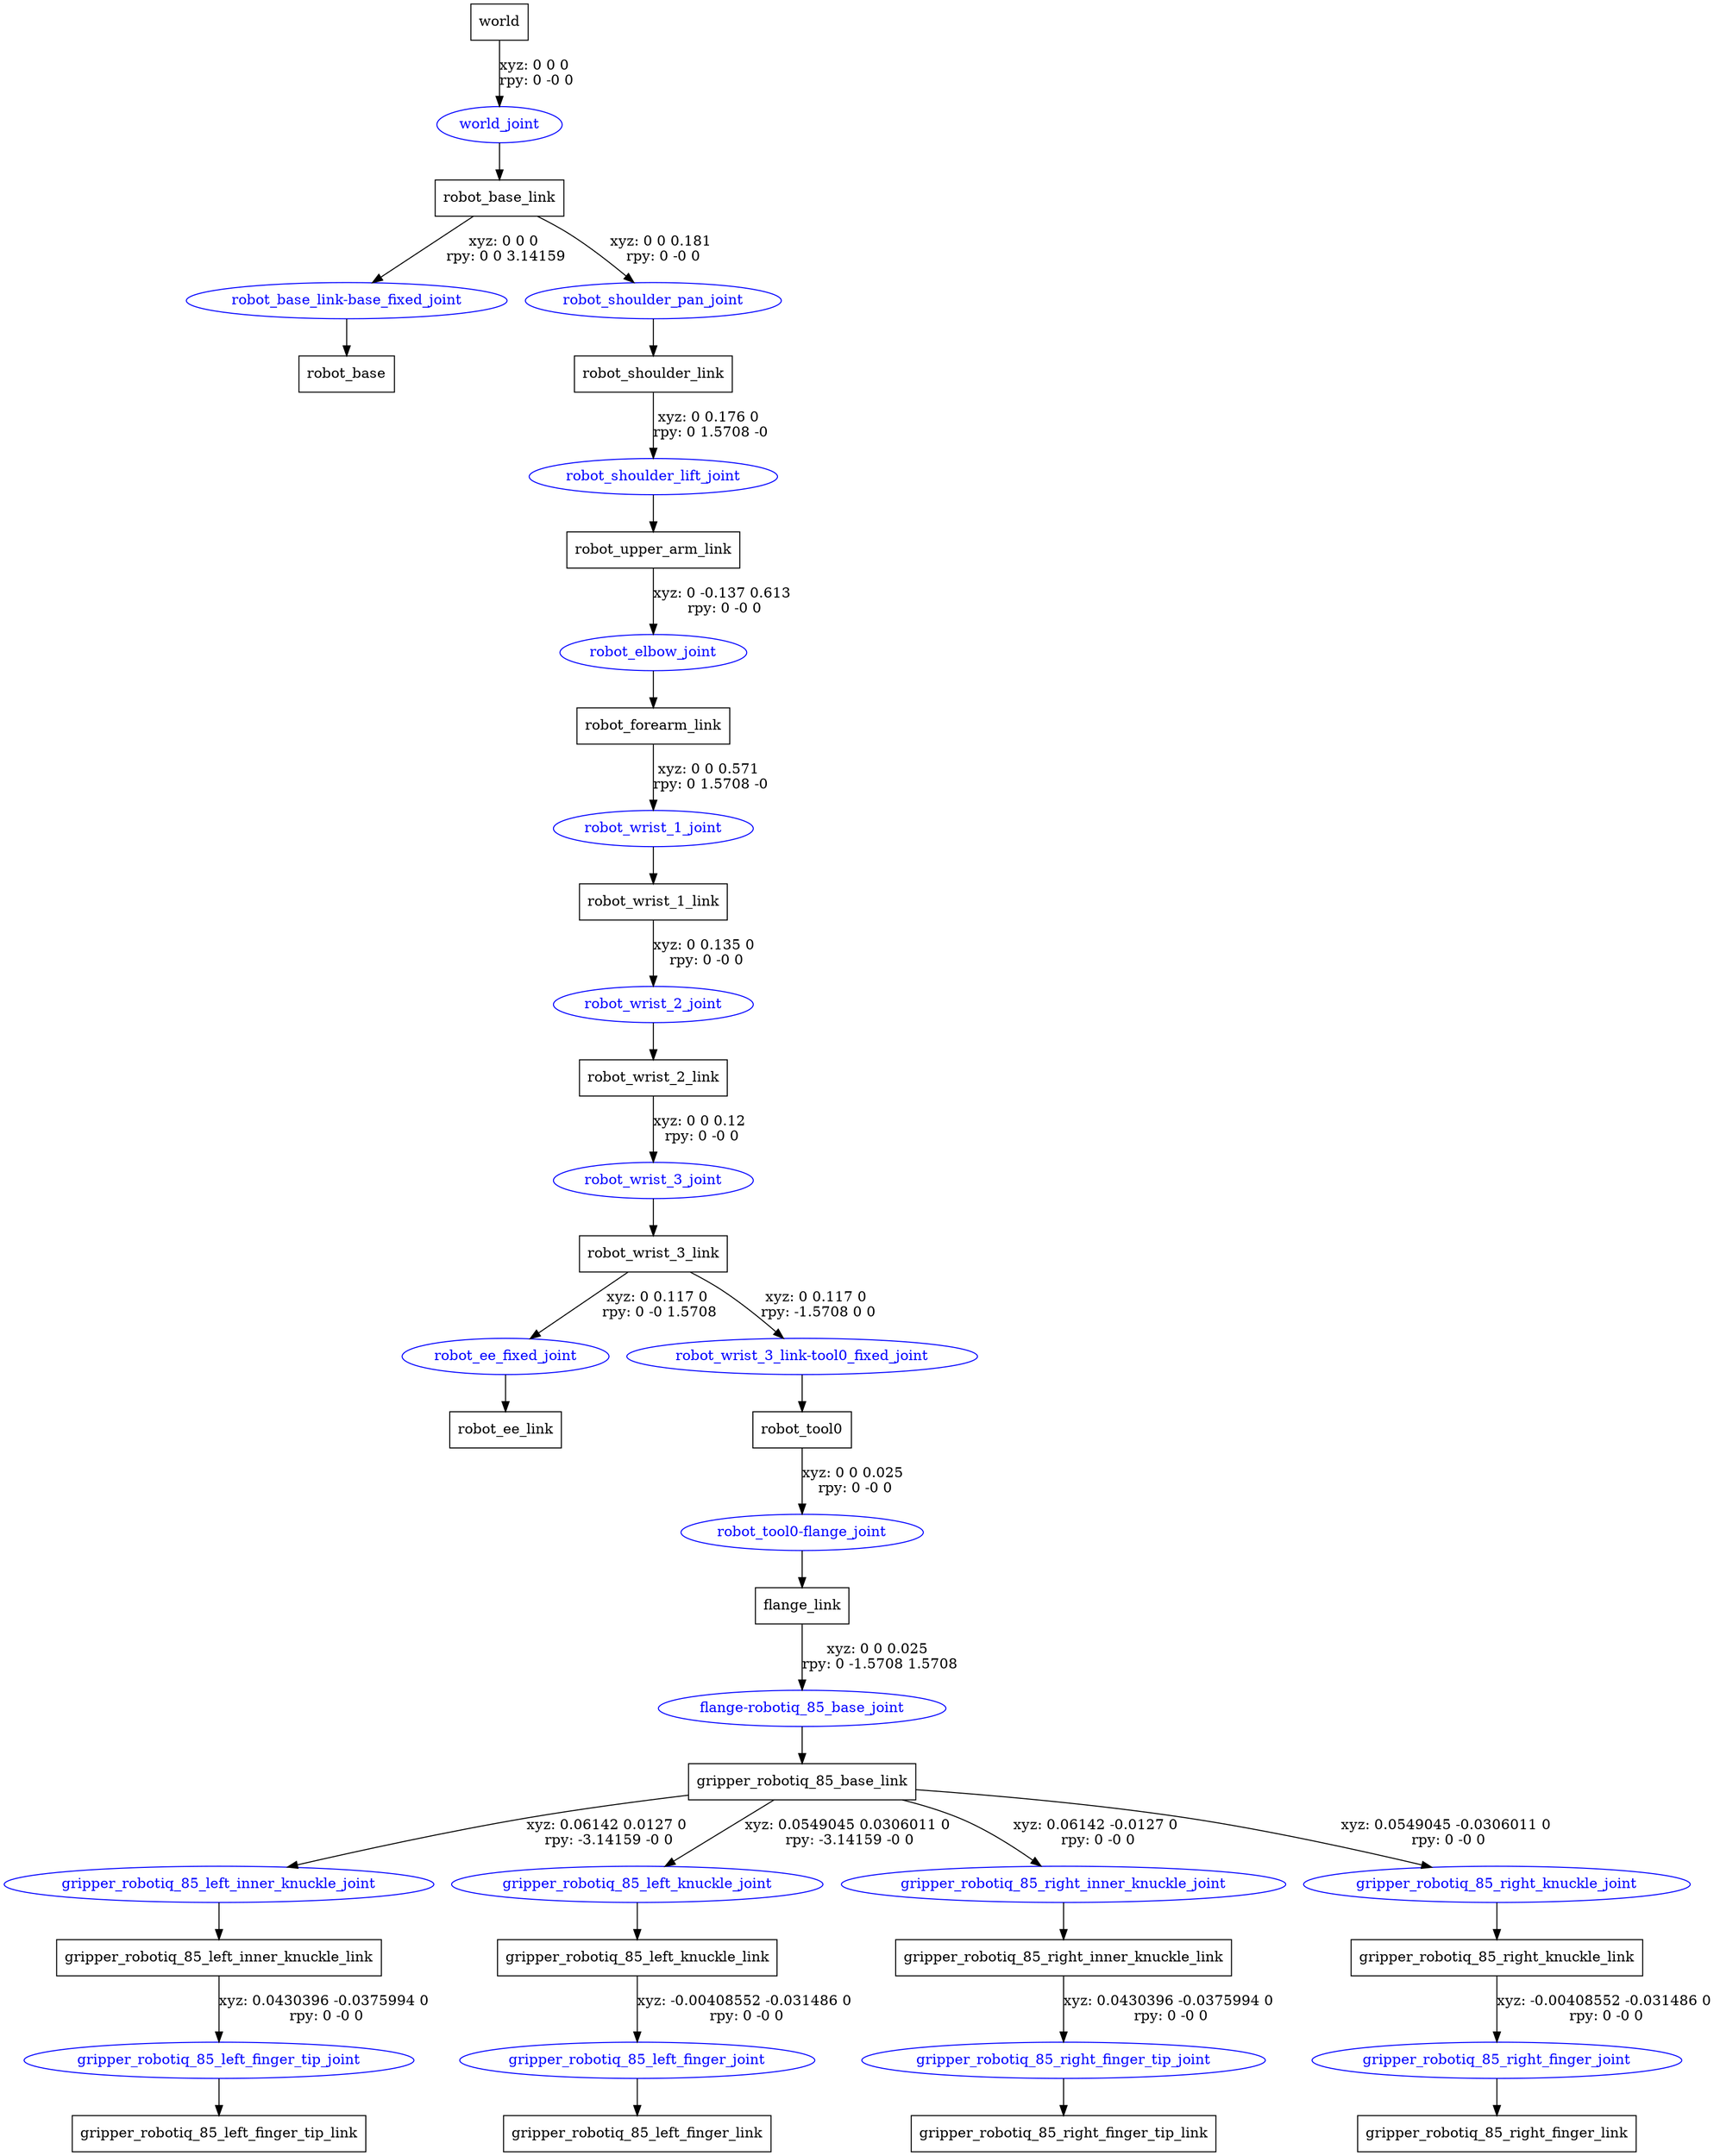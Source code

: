 digraph G {
node [shape=box];
"world" [label="world"];
"robot_base_link" [label="robot_base_link"];
"robot_base" [label="robot_base"];
"robot_shoulder_link" [label="robot_shoulder_link"];
"robot_upper_arm_link" [label="robot_upper_arm_link"];
"robot_forearm_link" [label="robot_forearm_link"];
"robot_wrist_1_link" [label="robot_wrist_1_link"];
"robot_wrist_2_link" [label="robot_wrist_2_link"];
"robot_wrist_3_link" [label="robot_wrist_3_link"];
"robot_ee_link" [label="robot_ee_link"];
"robot_tool0" [label="robot_tool0"];
"flange_link" [label="flange_link"];
"gripper_robotiq_85_base_link" [label="gripper_robotiq_85_base_link"];
"gripper_robotiq_85_left_inner_knuckle_link" [label="gripper_robotiq_85_left_inner_knuckle_link"];
"gripper_robotiq_85_left_finger_tip_link" [label="gripper_robotiq_85_left_finger_tip_link"];
"gripper_robotiq_85_left_knuckle_link" [label="gripper_robotiq_85_left_knuckle_link"];
"gripper_robotiq_85_left_finger_link" [label="gripper_robotiq_85_left_finger_link"];
"gripper_robotiq_85_right_inner_knuckle_link" [label="gripper_robotiq_85_right_inner_knuckle_link"];
"gripper_robotiq_85_right_finger_tip_link" [label="gripper_robotiq_85_right_finger_tip_link"];
"gripper_robotiq_85_right_knuckle_link" [label="gripper_robotiq_85_right_knuckle_link"];
"gripper_robotiq_85_right_finger_link" [label="gripper_robotiq_85_right_finger_link"];
node [shape=ellipse, color=blue, fontcolor=blue];
"world" -> "world_joint" [label="xyz: 0 0 0 \nrpy: 0 -0 0"]
"world_joint" -> "robot_base_link"
"robot_base_link" -> "robot_base_link-base_fixed_joint" [label="xyz: 0 0 0 \nrpy: 0 0 3.14159"]
"robot_base_link-base_fixed_joint" -> "robot_base"
"robot_base_link" -> "robot_shoulder_pan_joint" [label="xyz: 0 0 0.181 \nrpy: 0 -0 0"]
"robot_shoulder_pan_joint" -> "robot_shoulder_link"
"robot_shoulder_link" -> "robot_shoulder_lift_joint" [label="xyz: 0 0.176 0 \nrpy: 0 1.5708 -0"]
"robot_shoulder_lift_joint" -> "robot_upper_arm_link"
"robot_upper_arm_link" -> "robot_elbow_joint" [label="xyz: 0 -0.137 0.613 \nrpy: 0 -0 0"]
"robot_elbow_joint" -> "robot_forearm_link"
"robot_forearm_link" -> "robot_wrist_1_joint" [label="xyz: 0 0 0.571 \nrpy: 0 1.5708 -0"]
"robot_wrist_1_joint" -> "robot_wrist_1_link"
"robot_wrist_1_link" -> "robot_wrist_2_joint" [label="xyz: 0 0.135 0 \nrpy: 0 -0 0"]
"robot_wrist_2_joint" -> "robot_wrist_2_link"
"robot_wrist_2_link" -> "robot_wrist_3_joint" [label="xyz: 0 0 0.12 \nrpy: 0 -0 0"]
"robot_wrist_3_joint" -> "robot_wrist_3_link"
"robot_wrist_3_link" -> "robot_ee_fixed_joint" [label="xyz: 0 0.117 0 \nrpy: 0 -0 1.5708"]
"robot_ee_fixed_joint" -> "robot_ee_link"
"robot_wrist_3_link" -> "robot_wrist_3_link-tool0_fixed_joint" [label="xyz: 0 0.117 0 \nrpy: -1.5708 0 0"]
"robot_wrist_3_link-tool0_fixed_joint" -> "robot_tool0"
"robot_tool0" -> "robot_tool0-flange_joint" [label="xyz: 0 0 0.025 \nrpy: 0 -0 0"]
"robot_tool0-flange_joint" -> "flange_link"
"flange_link" -> "flange-robotiq_85_base_joint" [label="xyz: 0 0 0.025 \nrpy: 0 -1.5708 1.5708"]
"flange-robotiq_85_base_joint" -> "gripper_robotiq_85_base_link"
"gripper_robotiq_85_base_link" -> "gripper_robotiq_85_left_inner_knuckle_joint" [label="xyz: 0.06142 0.0127 0 \nrpy: -3.14159 -0 0"]
"gripper_robotiq_85_left_inner_knuckle_joint" -> "gripper_robotiq_85_left_inner_knuckle_link"
"gripper_robotiq_85_left_inner_knuckle_link" -> "gripper_robotiq_85_left_finger_tip_joint" [label="xyz: 0.0430396 -0.0375994 0 \nrpy: 0 -0 0"]
"gripper_robotiq_85_left_finger_tip_joint" -> "gripper_robotiq_85_left_finger_tip_link"
"gripper_robotiq_85_base_link" -> "gripper_robotiq_85_left_knuckle_joint" [label="xyz: 0.0549045 0.0306011 0 \nrpy: -3.14159 -0 0"]
"gripper_robotiq_85_left_knuckle_joint" -> "gripper_robotiq_85_left_knuckle_link"
"gripper_robotiq_85_left_knuckle_link" -> "gripper_robotiq_85_left_finger_joint" [label="xyz: -0.00408552 -0.031486 0 \nrpy: 0 -0 0"]
"gripper_robotiq_85_left_finger_joint" -> "gripper_robotiq_85_left_finger_link"
"gripper_robotiq_85_base_link" -> "gripper_robotiq_85_right_inner_knuckle_joint" [label="xyz: 0.06142 -0.0127 0 \nrpy: 0 -0 0"]
"gripper_robotiq_85_right_inner_knuckle_joint" -> "gripper_robotiq_85_right_inner_knuckle_link"
"gripper_robotiq_85_right_inner_knuckle_link" -> "gripper_robotiq_85_right_finger_tip_joint" [label="xyz: 0.0430396 -0.0375994 0 \nrpy: 0 -0 0"]
"gripper_robotiq_85_right_finger_tip_joint" -> "gripper_robotiq_85_right_finger_tip_link"
"gripper_robotiq_85_base_link" -> "gripper_robotiq_85_right_knuckle_joint" [label="xyz: 0.0549045 -0.0306011 0 \nrpy: 0 -0 0"]
"gripper_robotiq_85_right_knuckle_joint" -> "gripper_robotiq_85_right_knuckle_link"
"gripper_robotiq_85_right_knuckle_link" -> "gripper_robotiq_85_right_finger_joint" [label="xyz: -0.00408552 -0.031486 0 \nrpy: 0 -0 0"]
"gripper_robotiq_85_right_finger_joint" -> "gripper_robotiq_85_right_finger_link"
}
